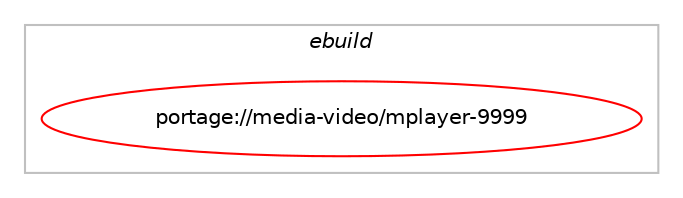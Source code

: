 digraph prolog {

# *************
# Graph options
# *************

newrank=true;
concentrate=true;
compound=true;
graph [rankdir=LR,fontname=Helvetica,fontsize=10,ranksep=1.5];#, ranksep=2.5, nodesep=0.2];
edge  [arrowhead=vee];
node  [fontname=Helvetica,fontsize=10];

# **********
# The ebuild
# **********

subgraph cluster_leftcol {
color=gray;
label=<<i>ebuild</i>>;
id [label="portage://media-video/mplayer-9999", color=red, width=4, href="../media-video/mplayer-9999.svg"];
}

# ****************
# The dependencies
# ****************

subgraph cluster_midcol {
color=gray;
label=<<i>dependencies</i>>;
subgraph cluster_compile {
fillcolor="#eeeeee";
style=filled;
label=<<i>compile</i>>;
# *** BEGIN UNKNOWN DEPENDENCY TYPE (TODO) ***
# id -> equal(use_conditional_group(positive,X,portage://media-video/mplayer-9999,[package_dependency(portage://media-video/mplayer-9999,install,no,x11-base,xorg-proto,none,[,,],[],[])]))
# *** END UNKNOWN DEPENDENCY TYPE (TODO) ***

# *** BEGIN UNKNOWN DEPENDENCY TYPE (TODO) ***
# id -> equal(use_conditional_group(positive,X,portage://media-video/mplayer-9999,[package_dependency(portage://media-video/mplayer-9999,install,no,x11-libs,libXext,none,[,,],[],[]),package_dependency(portage://media-video/mplayer-9999,install,no,x11-libs,libXxf86vm,none,[,,],[],[])]))
# *** END UNKNOWN DEPENDENCY TYPE (TODO) ***

# *** BEGIN UNKNOWN DEPENDENCY TYPE (TODO) ***
# id -> equal(use_conditional_group(positive,a52,portage://media-video/mplayer-9999,[package_dependency(portage://media-video/mplayer-9999,install,no,media-libs,a52dec,none,[,,],[],[])]))
# *** END UNKNOWN DEPENDENCY TYPE (TODO) ***

# *** BEGIN UNKNOWN DEPENDENCY TYPE (TODO) ***
# id -> equal(use_conditional_group(positive,aalib,portage://media-video/mplayer-9999,[package_dependency(portage://media-video/mplayer-9999,install,no,media-libs,aalib,none,[,,],[],[])]))
# *** END UNKNOWN DEPENDENCY TYPE (TODO) ***

# *** BEGIN UNKNOWN DEPENDENCY TYPE (TODO) ***
# id -> equal(use_conditional_group(positive,alsa,portage://media-video/mplayer-9999,[package_dependency(portage://media-video/mplayer-9999,install,no,media-libs,alsa-lib,none,[,,],[],[])]))
# *** END UNKNOWN DEPENDENCY TYPE (TODO) ***

# *** BEGIN UNKNOWN DEPENDENCY TYPE (TODO) ***
# id -> equal(use_conditional_group(positive,bidi,portage://media-video/mplayer-9999,[package_dependency(portage://media-video/mplayer-9999,install,no,dev-libs,fribidi,none,[,,],[],[])]))
# *** END UNKNOWN DEPENDENCY TYPE (TODO) ***

# *** BEGIN UNKNOWN DEPENDENCY TYPE (TODO) ***
# id -> equal(use_conditional_group(positive,bluray,portage://media-video/mplayer-9999,[package_dependency(portage://media-video/mplayer-9999,install,no,media-libs,libbluray,greaterequal,[0.2.1,,,0.2.1],any_same_slot,[])]))
# *** END UNKNOWN DEPENDENCY TYPE (TODO) ***

# *** BEGIN UNKNOWN DEPENDENCY TYPE (TODO) ***
# id -> equal(use_conditional_group(positive,bs2b,portage://media-video/mplayer-9999,[package_dependency(portage://media-video/mplayer-9999,install,no,media-libs,libbs2b,none,[,,],[],[])]))
# *** END UNKNOWN DEPENDENCY TYPE (TODO) ***

# *** BEGIN UNKNOWN DEPENDENCY TYPE (TODO) ***
# id -> equal(use_conditional_group(positive,cdio,portage://media-video/mplayer-9999,[package_dependency(portage://media-video/mplayer-9999,install,no,dev-libs,libcdio,none,[,,],any_same_slot,[]),package_dependency(portage://media-video/mplayer-9999,install,no,dev-libs,libcdio-paranoia,none,[,,],[],[])]))
# *** END UNKNOWN DEPENDENCY TYPE (TODO) ***

# *** BEGIN UNKNOWN DEPENDENCY TYPE (TODO) ***
# id -> equal(use_conditional_group(positive,cdparanoia,portage://media-video/mplayer-9999,[use_conditional_group(negative,cdio,portage://media-video/mplayer-9999,[package_dependency(portage://media-video/mplayer-9999,install,no,media-sound,cdparanoia,none,[,,],[],[])])]))
# *** END UNKNOWN DEPENDENCY TYPE (TODO) ***

# *** BEGIN UNKNOWN DEPENDENCY TYPE (TODO) ***
# id -> equal(use_conditional_group(positive,dga,portage://media-video/mplayer-9999,[package_dependency(portage://media-video/mplayer-9999,install,no,x11-base,xorg-proto,none,[,,],[],[])]))
# *** END UNKNOWN DEPENDENCY TYPE (TODO) ***

# *** BEGIN UNKNOWN DEPENDENCY TYPE (TODO) ***
# id -> equal(use_conditional_group(positive,dga,portage://media-video/mplayer-9999,[package_dependency(portage://media-video/mplayer-9999,install,no,x11-libs,libXxf86dga,none,[,,],[],[])]))
# *** END UNKNOWN DEPENDENCY TYPE (TODO) ***

# *** BEGIN UNKNOWN DEPENDENCY TYPE (TODO) ***
# id -> equal(use_conditional_group(positive,dts,portage://media-video/mplayer-9999,[package_dependency(portage://media-video/mplayer-9999,install,no,media-libs,libdca,none,[,,],[],[])]))
# *** END UNKNOWN DEPENDENCY TYPE (TODO) ***

# *** BEGIN UNKNOWN DEPENDENCY TYPE (TODO) ***
# id -> equal(use_conditional_group(positive,dv,portage://media-video/mplayer-9999,[package_dependency(portage://media-video/mplayer-9999,install,no,media-libs,libdv,none,[,,],[],[])]))
# *** END UNKNOWN DEPENDENCY TYPE (TODO) ***

# *** BEGIN UNKNOWN DEPENDENCY TYPE (TODO) ***
# id -> equal(use_conditional_group(positive,dvb,portage://media-video/mplayer-9999,[package_dependency(portage://media-video/mplayer-9999,install,no,sys-kernel,linux-headers,none,[,,],[],[])]))
# *** END UNKNOWN DEPENDENCY TYPE (TODO) ***

# *** BEGIN UNKNOWN DEPENDENCY TYPE (TODO) ***
# id -> equal(use_conditional_group(positive,dvd,portage://media-video/mplayer-9999,[package_dependency(portage://media-video/mplayer-9999,install,no,media-libs,libdvdread,greaterequal,[4.1.3,,,4.1.3],any_same_slot,[])]))
# *** END UNKNOWN DEPENDENCY TYPE (TODO) ***

# *** BEGIN UNKNOWN DEPENDENCY TYPE (TODO) ***
# id -> equal(use_conditional_group(positive,dvdnav,portage://media-video/mplayer-9999,[package_dependency(portage://media-video/mplayer-9999,install,no,media-libs,libdvdnav,greaterequal,[4.1.3,,,4.1.3],any_same_slot,[])]))
# *** END UNKNOWN DEPENDENCY TYPE (TODO) ***

# *** BEGIN UNKNOWN DEPENDENCY TYPE (TODO) ***
# id -> equal(use_conditional_group(positive,enca,portage://media-video/mplayer-9999,[package_dependency(portage://media-video/mplayer-9999,install,no,app-i18n,enca,none,[,,],[],[])]))
# *** END UNKNOWN DEPENDENCY TYPE (TODO) ***

# *** BEGIN UNKNOWN DEPENDENCY TYPE (TODO) ***
# id -> equal(use_conditional_group(positive,encode,portage://media-video/mplayer-9999,[use_conditional_group(negative,twolame,portage://media-video/mplayer-9999,[use_conditional_group(positive,toolame,portage://media-video/mplayer-9999,[package_dependency(portage://media-video/mplayer-9999,install,no,media-sound,toolame,none,[,,],[],[])])]),use_conditional_group(positive,twolame,portage://media-video/mplayer-9999,[package_dependency(portage://media-video/mplayer-9999,install,no,media-sound,twolame,none,[,,],[],[])]),use_conditional_group(positive,faac,portage://media-video/mplayer-9999,[package_dependency(portage://media-video/mplayer-9999,install,no,media-libs,faac,none,[,,],[],[])]),use_conditional_group(positive,mp3,portage://media-video/mplayer-9999,[package_dependency(portage://media-video/mplayer-9999,install,no,media-sound,lame,none,[,,],[],[])]),use_conditional_group(positive,x264,portage://media-video/mplayer-9999,[package_dependency(portage://media-video/mplayer-9999,install,no,media-libs,x264,greaterequal,[0.0.20100423,,,0.0.20100423],any_same_slot,[])]),use_conditional_group(positive,xvid,portage://media-video/mplayer-9999,[package_dependency(portage://media-video/mplayer-9999,install,no,media-libs,xvid,none,[,,],[],[])])]))
# *** END UNKNOWN DEPENDENCY TYPE (TODO) ***

# *** BEGIN UNKNOWN DEPENDENCY TYPE (TODO) ***
# id -> equal(use_conditional_group(positive,faad,portage://media-video/mplayer-9999,[package_dependency(portage://media-video/mplayer-9999,install,no,media-libs,faad2,none,[,,],[],[])]))
# *** END UNKNOWN DEPENDENCY TYPE (TODO) ***

# *** BEGIN UNKNOWN DEPENDENCY TYPE (TODO) ***
# id -> equal(use_conditional_group(positive,ggi,portage://media-video/mplayer-9999,[package_dependency(portage://media-video/mplayer-9999,install,no,media-libs,libggi,none,[,,],[],[]),package_dependency(portage://media-video/mplayer-9999,install,no,media-libs,libggiwmh,none,[,,],[],[])]))
# *** END UNKNOWN DEPENDENCY TYPE (TODO) ***

# *** BEGIN UNKNOWN DEPENDENCY TYPE (TODO) ***
# id -> equal(use_conditional_group(positive,gsm,portage://media-video/mplayer-9999,[package_dependency(portage://media-video/mplayer-9999,install,no,media-sound,gsm,none,[,,],[],[])]))
# *** END UNKNOWN DEPENDENCY TYPE (TODO) ***

# *** BEGIN UNKNOWN DEPENDENCY TYPE (TODO) ***
# id -> equal(use_conditional_group(positive,iconv,portage://media-video/mplayer-9999,[package_dependency(portage://media-video/mplayer-9999,install,no,virtual,libiconv,none,[,,],[],[])]))
# *** END UNKNOWN DEPENDENCY TYPE (TODO) ***

# *** BEGIN UNKNOWN DEPENDENCY TYPE (TODO) ***
# id -> equal(use_conditional_group(positive,jack,portage://media-video/mplayer-9999,[package_dependency(portage://media-video/mplayer-9999,install,no,virtual,jack,none,[,,],[],[])]))
# *** END UNKNOWN DEPENDENCY TYPE (TODO) ***

# *** BEGIN UNKNOWN DEPENDENCY TYPE (TODO) ***
# id -> equal(use_conditional_group(positive,jpeg,portage://media-video/mplayer-9999,[package_dependency(portage://media-video/mplayer-9999,install,no,media-libs,libjpeg-turbo,none,[,,],any_same_slot,[])]))
# *** END UNKNOWN DEPENDENCY TYPE (TODO) ***

# *** BEGIN UNKNOWN DEPENDENCY TYPE (TODO) ***
# id -> equal(use_conditional_group(positive,ladspa,portage://media-video/mplayer-9999,[package_dependency(portage://media-video/mplayer-9999,install,no,media-libs,ladspa-sdk,none,[,,],[],[])]))
# *** END UNKNOWN DEPENDENCY TYPE (TODO) ***

# *** BEGIN UNKNOWN DEPENDENCY TYPE (TODO) ***
# id -> equal(use_conditional_group(positive,libass,portage://media-video/mplayer-9999,[package_dependency(portage://media-video/mplayer-9999,install,no,media-libs,libass,greaterequal,[0.9.10,,,0.9.10],any_same_slot,[])]))
# *** END UNKNOWN DEPENDENCY TYPE (TODO) ***

# *** BEGIN UNKNOWN DEPENDENCY TYPE (TODO) ***
# id -> equal(use_conditional_group(positive,libcaca,portage://media-video/mplayer-9999,[package_dependency(portage://media-video/mplayer-9999,install,no,media-libs,libcaca,none,[,,],[],[])]))
# *** END UNKNOWN DEPENDENCY TYPE (TODO) ***

# *** BEGIN UNKNOWN DEPENDENCY TYPE (TODO) ***
# id -> equal(use_conditional_group(positive,libmpeg2,portage://media-video/mplayer-9999,[package_dependency(portage://media-video/mplayer-9999,install,no,media-libs,libmpeg2,none,[,,],[],[])]))
# *** END UNKNOWN DEPENDENCY TYPE (TODO) ***

# *** BEGIN UNKNOWN DEPENDENCY TYPE (TODO) ***
# id -> equal(use_conditional_group(positive,lirc,portage://media-video/mplayer-9999,[package_dependency(portage://media-video/mplayer-9999,install,no,app-misc,lirc,none,[,,],[],[])]))
# *** END UNKNOWN DEPENDENCY TYPE (TODO) ***

# *** BEGIN UNKNOWN DEPENDENCY TYPE (TODO) ***
# id -> equal(use_conditional_group(positive,live,portage://media-video/mplayer-9999,[package_dependency(portage://media-video/mplayer-9999,install,no,media-plugins,live,none,[,,],[],[])]))
# *** END UNKNOWN DEPENDENCY TYPE (TODO) ***

# *** BEGIN UNKNOWN DEPENDENCY TYPE (TODO) ***
# id -> equal(use_conditional_group(positive,lzo,portage://media-video/mplayer-9999,[package_dependency(portage://media-video/mplayer-9999,install,no,dev-libs,lzo,greaterequal,[2,,,2],[],[])]))
# *** END UNKNOWN DEPENDENCY TYPE (TODO) ***

# *** BEGIN UNKNOWN DEPENDENCY TYPE (TODO) ***
# id -> equal(use_conditional_group(positive,mad,portage://media-video/mplayer-9999,[package_dependency(portage://media-video/mplayer-9999,install,no,media-libs,libmad,none,[,,],[],[])]))
# *** END UNKNOWN DEPENDENCY TYPE (TODO) ***

# *** BEGIN UNKNOWN DEPENDENCY TYPE (TODO) ***
# id -> equal(use_conditional_group(positive,mng,portage://media-video/mplayer-9999,[package_dependency(portage://media-video/mplayer-9999,install,no,media-libs,libmng,none,[,,],any_same_slot,[])]))
# *** END UNKNOWN DEPENDENCY TYPE (TODO) ***

# *** BEGIN UNKNOWN DEPENDENCY TYPE (TODO) ***
# id -> equal(use_conditional_group(positive,mp3,portage://media-video/mplayer-9999,[package_dependency(portage://media-video/mplayer-9999,install,no,media-sound,mpg123,none,[,,],[],[])]))
# *** END UNKNOWN DEPENDENCY TYPE (TODO) ***

# *** BEGIN UNKNOWN DEPENDENCY TYPE (TODO) ***
# id -> equal(use_conditional_group(positive,nas,portage://media-video/mplayer-9999,[package_dependency(portage://media-video/mplayer-9999,install,no,media-libs,nas,none,[,,],[],[])]))
# *** END UNKNOWN DEPENDENCY TYPE (TODO) ***

# *** BEGIN UNKNOWN DEPENDENCY TYPE (TODO) ***
# id -> equal(use_conditional_group(positive,openal,portage://media-video/mplayer-9999,[package_dependency(portage://media-video/mplayer-9999,install,no,media-libs,openal,none,[,,],[],[])]))
# *** END UNKNOWN DEPENDENCY TYPE (TODO) ***

# *** BEGIN UNKNOWN DEPENDENCY TYPE (TODO) ***
# id -> equal(use_conditional_group(positive,opengl,portage://media-video/mplayer-9999,[package_dependency(portage://media-video/mplayer-9999,install,no,virtual,opengl,none,[,,],[],[])]))
# *** END UNKNOWN DEPENDENCY TYPE (TODO) ***

# *** BEGIN UNKNOWN DEPENDENCY TYPE (TODO) ***
# id -> equal(use_conditional_group(positive,png,portage://media-video/mplayer-9999,[package_dependency(portage://media-video/mplayer-9999,install,no,media-libs,libpng,none,[,,],any_same_slot,[])]))
# *** END UNKNOWN DEPENDENCY TYPE (TODO) ***

# *** BEGIN UNKNOWN DEPENDENCY TYPE (TODO) ***
# id -> equal(use_conditional_group(positive,pnm,portage://media-video/mplayer-9999,[package_dependency(portage://media-video/mplayer-9999,install,no,media-libs,netpbm,none,[,,],[],[])]))
# *** END UNKNOWN DEPENDENCY TYPE (TODO) ***

# *** BEGIN UNKNOWN DEPENDENCY TYPE (TODO) ***
# id -> equal(use_conditional_group(positive,pulseaudio,portage://media-video/mplayer-9999,[package_dependency(portage://media-video/mplayer-9999,install,no,media-sound,pulseaudio,none,[,,],[],[])]))
# *** END UNKNOWN DEPENDENCY TYPE (TODO) ***

# *** BEGIN UNKNOWN DEPENDENCY TYPE (TODO) ***
# id -> equal(use_conditional_group(positive,rar,portage://media-video/mplayer-9999,[any_of_group([package_dependency(portage://media-video/mplayer-9999,install,no,app-arch,unrar,none,[,,],[],[]),package_dependency(portage://media-video/mplayer-9999,install,no,app-arch,rar,none,[,,],[],[])])]))
# *** END UNKNOWN DEPENDENCY TYPE (TODO) ***

# *** BEGIN UNKNOWN DEPENDENCY TYPE (TODO) ***
# id -> equal(use_conditional_group(positive,rtmp,portage://media-video/mplayer-9999,[package_dependency(portage://media-video/mplayer-9999,install,no,media-video,rtmpdump,none,[,,],[],[])]))
# *** END UNKNOWN DEPENDENCY TYPE (TODO) ***

# *** BEGIN UNKNOWN DEPENDENCY TYPE (TODO) ***
# id -> equal(use_conditional_group(positive,samba,portage://media-video/mplayer-9999,[package_dependency(portage://media-video/mplayer-9999,install,no,net-fs,samba,none,[,,],[],[])]))
# *** END UNKNOWN DEPENDENCY TYPE (TODO) ***

# *** BEGIN UNKNOWN DEPENDENCY TYPE (TODO) ***
# id -> equal(use_conditional_group(positive,sdl,portage://media-video/mplayer-9999,[package_dependency(portage://media-video/mplayer-9999,install,no,media-libs,libsdl,none,[,,],[],[])]))
# *** END UNKNOWN DEPENDENCY TYPE (TODO) ***

# *** BEGIN UNKNOWN DEPENDENCY TYPE (TODO) ***
# id -> equal(use_conditional_group(positive,speex,portage://media-video/mplayer-9999,[package_dependency(portage://media-video/mplayer-9999,install,no,media-libs,speex,none,[,,],[],[])]))
# *** END UNKNOWN DEPENDENCY TYPE (TODO) ***

# *** BEGIN UNKNOWN DEPENDENCY TYPE (TODO) ***
# id -> equal(use_conditional_group(positive,theora,portage://media-video/mplayer-9999,[package_dependency(portage://media-video/mplayer-9999,install,no,media-libs,libtheora,none,[,,],[],[use(optenable(encode),none)])]))
# *** END UNKNOWN DEPENDENCY TYPE (TODO) ***

# *** BEGIN UNKNOWN DEPENDENCY TYPE (TODO) ***
# id -> equal(use_conditional_group(positive,tremor,portage://media-video/mplayer-9999,[package_dependency(portage://media-video/mplayer-9999,install,no,media-libs,tremor,none,[,,],[],[])]))
# *** END UNKNOWN DEPENDENCY TYPE (TODO) ***

# *** BEGIN UNKNOWN DEPENDENCY TYPE (TODO) ***
# id -> equal(use_conditional_group(positive,truetype,portage://media-video/mplayer-9999,[package_dependency(portage://media-video/mplayer-9999,install,no,media-libs,fontconfig,none,[,,],[],[]),package_dependency(portage://media-video/mplayer-9999,install,no,media-libs,freetype,greaterequal,[2.2.1,,,2.2.1],[slot(2)],[]),package_dependency(portage://media-video/mplayer-9999,install,no,virtual,ttf-fonts,none,[,,],[],[])]))
# *** END UNKNOWN DEPENDENCY TYPE (TODO) ***

# *** BEGIN UNKNOWN DEPENDENCY TYPE (TODO) ***
# id -> equal(use_conditional_group(positive,vdpau,portage://media-video/mplayer-9999,[package_dependency(portage://media-video/mplayer-9999,install,no,x11-libs,libvdpau,none,[,,],[],[])]))
# *** END UNKNOWN DEPENDENCY TYPE (TODO) ***

# *** BEGIN UNKNOWN DEPENDENCY TYPE (TODO) ***
# id -> equal(use_conditional_group(positive,vorbis,portage://media-video/mplayer-9999,[use_conditional_group(negative,tremor,portage://media-video/mplayer-9999,[package_dependency(portage://media-video/mplayer-9999,install,no,media-libs,libvorbis,none,[,,],[],[])])]))
# *** END UNKNOWN DEPENDENCY TYPE (TODO) ***

# *** BEGIN UNKNOWN DEPENDENCY TYPE (TODO) ***
# id -> equal(use_conditional_group(positive,xinerama,portage://media-video/mplayer-9999,[package_dependency(portage://media-video/mplayer-9999,install,no,x11-base,xorg-proto,none,[,,],[],[])]))
# *** END UNKNOWN DEPENDENCY TYPE (TODO) ***

# *** BEGIN UNKNOWN DEPENDENCY TYPE (TODO) ***
# id -> equal(use_conditional_group(positive,xinerama,portage://media-video/mplayer-9999,[package_dependency(portage://media-video/mplayer-9999,install,no,x11-libs,libXinerama,none,[,,],[],[])]))
# *** END UNKNOWN DEPENDENCY TYPE (TODO) ***

# *** BEGIN UNKNOWN DEPENDENCY TYPE (TODO) ***
# id -> equal(use_conditional_group(positive,xscreensaver,portage://media-video/mplayer-9999,[package_dependency(portage://media-video/mplayer-9999,install,no,x11-base,xorg-proto,none,[,,],[],[])]))
# *** END UNKNOWN DEPENDENCY TYPE (TODO) ***

# *** BEGIN UNKNOWN DEPENDENCY TYPE (TODO) ***
# id -> equal(use_conditional_group(positive,xscreensaver,portage://media-video/mplayer-9999,[package_dependency(portage://media-video/mplayer-9999,install,no,x11-libs,libXScrnSaver,none,[,,],[],[])]))
# *** END UNKNOWN DEPENDENCY TYPE (TODO) ***

# *** BEGIN UNKNOWN DEPENDENCY TYPE (TODO) ***
# id -> equal(use_conditional_group(positive,xv,portage://media-video/mplayer-9999,[package_dependency(portage://media-video/mplayer-9999,install,no,x11-libs,libXv,none,[,,],[],[])]))
# *** END UNKNOWN DEPENDENCY TYPE (TODO) ***

# *** BEGIN UNKNOWN DEPENDENCY TYPE (TODO) ***
# id -> equal(package_dependency(portage://media-video/mplayer-9999,install,no,app-arch,bzip2,none,[,,],[],[]))
# *** END UNKNOWN DEPENDENCY TYPE (TODO) ***

# *** BEGIN UNKNOWN DEPENDENCY TYPE (TODO) ***
# id -> equal(package_dependency(portage://media-video/mplayer-9999,install,no,media-video,ffmpeg,greaterequal,[4.0,,,4.0],any_same_slot,[use(optenable(vdpau),none)]))
# *** END UNKNOWN DEPENDENCY TYPE (TODO) ***

# *** BEGIN UNKNOWN DEPENDENCY TYPE (TODO) ***
# id -> equal(package_dependency(portage://media-video/mplayer-9999,install,no,sys-libs,ncurses,none,[,,],any_same_slot,[]))
# *** END UNKNOWN DEPENDENCY TYPE (TODO) ***

# *** BEGIN UNKNOWN DEPENDENCY TYPE (TODO) ***
# id -> equal(package_dependency(portage://media-video/mplayer-9999,install,no,sys-libs,zlib,none,[,,],[],[]))
# *** END UNKNOWN DEPENDENCY TYPE (TODO) ***

}
subgraph cluster_compileandrun {
fillcolor="#eeeeee";
style=filled;
label=<<i>compile and run</i>>;
}
subgraph cluster_run {
fillcolor="#eeeeee";
style=filled;
label=<<i>run</i>>;
# *** BEGIN UNKNOWN DEPENDENCY TYPE (TODO) ***
# id -> equal(use_conditional_group(positive,X,portage://media-video/mplayer-9999,[package_dependency(portage://media-video/mplayer-9999,run,no,x11-libs,libXext,none,[,,],[],[]),package_dependency(portage://media-video/mplayer-9999,run,no,x11-libs,libXxf86vm,none,[,,],[],[])]))
# *** END UNKNOWN DEPENDENCY TYPE (TODO) ***

# *** BEGIN UNKNOWN DEPENDENCY TYPE (TODO) ***
# id -> equal(use_conditional_group(positive,a52,portage://media-video/mplayer-9999,[package_dependency(portage://media-video/mplayer-9999,run,no,media-libs,a52dec,none,[,,],[],[])]))
# *** END UNKNOWN DEPENDENCY TYPE (TODO) ***

# *** BEGIN UNKNOWN DEPENDENCY TYPE (TODO) ***
# id -> equal(use_conditional_group(positive,aalib,portage://media-video/mplayer-9999,[package_dependency(portage://media-video/mplayer-9999,run,no,media-libs,aalib,none,[,,],[],[])]))
# *** END UNKNOWN DEPENDENCY TYPE (TODO) ***

# *** BEGIN UNKNOWN DEPENDENCY TYPE (TODO) ***
# id -> equal(use_conditional_group(positive,alsa,portage://media-video/mplayer-9999,[package_dependency(portage://media-video/mplayer-9999,run,no,media-libs,alsa-lib,none,[,,],[],[])]))
# *** END UNKNOWN DEPENDENCY TYPE (TODO) ***

# *** BEGIN UNKNOWN DEPENDENCY TYPE (TODO) ***
# id -> equal(use_conditional_group(positive,bidi,portage://media-video/mplayer-9999,[package_dependency(portage://media-video/mplayer-9999,run,no,dev-libs,fribidi,none,[,,],[],[])]))
# *** END UNKNOWN DEPENDENCY TYPE (TODO) ***

# *** BEGIN UNKNOWN DEPENDENCY TYPE (TODO) ***
# id -> equal(use_conditional_group(positive,bluray,portage://media-video/mplayer-9999,[package_dependency(portage://media-video/mplayer-9999,run,no,media-libs,libbluray,greaterequal,[0.2.1,,,0.2.1],any_same_slot,[])]))
# *** END UNKNOWN DEPENDENCY TYPE (TODO) ***

# *** BEGIN UNKNOWN DEPENDENCY TYPE (TODO) ***
# id -> equal(use_conditional_group(positive,bs2b,portage://media-video/mplayer-9999,[package_dependency(portage://media-video/mplayer-9999,run,no,media-libs,libbs2b,none,[,,],[],[])]))
# *** END UNKNOWN DEPENDENCY TYPE (TODO) ***

# *** BEGIN UNKNOWN DEPENDENCY TYPE (TODO) ***
# id -> equal(use_conditional_group(positive,cdio,portage://media-video/mplayer-9999,[package_dependency(portage://media-video/mplayer-9999,run,no,dev-libs,libcdio,none,[,,],any_same_slot,[]),package_dependency(portage://media-video/mplayer-9999,run,no,dev-libs,libcdio-paranoia,none,[,,],[],[])]))
# *** END UNKNOWN DEPENDENCY TYPE (TODO) ***

# *** BEGIN UNKNOWN DEPENDENCY TYPE (TODO) ***
# id -> equal(use_conditional_group(positive,cdparanoia,portage://media-video/mplayer-9999,[use_conditional_group(negative,cdio,portage://media-video/mplayer-9999,[package_dependency(portage://media-video/mplayer-9999,run,no,media-sound,cdparanoia,none,[,,],[],[])])]))
# *** END UNKNOWN DEPENDENCY TYPE (TODO) ***

# *** BEGIN UNKNOWN DEPENDENCY TYPE (TODO) ***
# id -> equal(use_conditional_group(positive,dga,portage://media-video/mplayer-9999,[package_dependency(portage://media-video/mplayer-9999,run,no,x11-libs,libXxf86dga,none,[,,],[],[])]))
# *** END UNKNOWN DEPENDENCY TYPE (TODO) ***

# *** BEGIN UNKNOWN DEPENDENCY TYPE (TODO) ***
# id -> equal(use_conditional_group(positive,dts,portage://media-video/mplayer-9999,[package_dependency(portage://media-video/mplayer-9999,run,no,media-libs,libdca,none,[,,],[],[])]))
# *** END UNKNOWN DEPENDENCY TYPE (TODO) ***

# *** BEGIN UNKNOWN DEPENDENCY TYPE (TODO) ***
# id -> equal(use_conditional_group(positive,dv,portage://media-video/mplayer-9999,[package_dependency(portage://media-video/mplayer-9999,run,no,media-libs,libdv,none,[,,],[],[])]))
# *** END UNKNOWN DEPENDENCY TYPE (TODO) ***

# *** BEGIN UNKNOWN DEPENDENCY TYPE (TODO) ***
# id -> equal(use_conditional_group(positive,dvd,portage://media-video/mplayer-9999,[package_dependency(portage://media-video/mplayer-9999,run,no,media-libs,libdvdread,greaterequal,[4.1.3,,,4.1.3],any_same_slot,[])]))
# *** END UNKNOWN DEPENDENCY TYPE (TODO) ***

# *** BEGIN UNKNOWN DEPENDENCY TYPE (TODO) ***
# id -> equal(use_conditional_group(positive,dvdnav,portage://media-video/mplayer-9999,[package_dependency(portage://media-video/mplayer-9999,run,no,media-libs,libdvdnav,greaterequal,[4.1.3,,,4.1.3],any_same_slot,[])]))
# *** END UNKNOWN DEPENDENCY TYPE (TODO) ***

# *** BEGIN UNKNOWN DEPENDENCY TYPE (TODO) ***
# id -> equal(use_conditional_group(positive,enca,portage://media-video/mplayer-9999,[package_dependency(portage://media-video/mplayer-9999,run,no,app-i18n,enca,none,[,,],[],[])]))
# *** END UNKNOWN DEPENDENCY TYPE (TODO) ***

# *** BEGIN UNKNOWN DEPENDENCY TYPE (TODO) ***
# id -> equal(use_conditional_group(positive,encode,portage://media-video/mplayer-9999,[use_conditional_group(negative,twolame,portage://media-video/mplayer-9999,[use_conditional_group(positive,toolame,portage://media-video/mplayer-9999,[package_dependency(portage://media-video/mplayer-9999,run,no,media-sound,toolame,none,[,,],[],[])])]),use_conditional_group(positive,twolame,portage://media-video/mplayer-9999,[package_dependency(portage://media-video/mplayer-9999,run,no,media-sound,twolame,none,[,,],[],[])]),use_conditional_group(positive,faac,portage://media-video/mplayer-9999,[package_dependency(portage://media-video/mplayer-9999,run,no,media-libs,faac,none,[,,],[],[])]),use_conditional_group(positive,mp3,portage://media-video/mplayer-9999,[package_dependency(portage://media-video/mplayer-9999,run,no,media-sound,lame,none,[,,],[],[])]),use_conditional_group(positive,x264,portage://media-video/mplayer-9999,[package_dependency(portage://media-video/mplayer-9999,run,no,media-libs,x264,greaterequal,[0.0.20100423,,,0.0.20100423],any_same_slot,[])]),use_conditional_group(positive,xvid,portage://media-video/mplayer-9999,[package_dependency(portage://media-video/mplayer-9999,run,no,media-libs,xvid,none,[,,],[],[])])]))
# *** END UNKNOWN DEPENDENCY TYPE (TODO) ***

# *** BEGIN UNKNOWN DEPENDENCY TYPE (TODO) ***
# id -> equal(use_conditional_group(positive,faad,portage://media-video/mplayer-9999,[package_dependency(portage://media-video/mplayer-9999,run,no,media-libs,faad2,none,[,,],[],[])]))
# *** END UNKNOWN DEPENDENCY TYPE (TODO) ***

# *** BEGIN UNKNOWN DEPENDENCY TYPE (TODO) ***
# id -> equal(use_conditional_group(positive,ggi,portage://media-video/mplayer-9999,[package_dependency(portage://media-video/mplayer-9999,run,no,media-libs,libggi,none,[,,],[],[]),package_dependency(portage://media-video/mplayer-9999,run,no,media-libs,libggiwmh,none,[,,],[],[])]))
# *** END UNKNOWN DEPENDENCY TYPE (TODO) ***

# *** BEGIN UNKNOWN DEPENDENCY TYPE (TODO) ***
# id -> equal(use_conditional_group(positive,gsm,portage://media-video/mplayer-9999,[package_dependency(portage://media-video/mplayer-9999,run,no,media-sound,gsm,none,[,,],[],[])]))
# *** END UNKNOWN DEPENDENCY TYPE (TODO) ***

# *** BEGIN UNKNOWN DEPENDENCY TYPE (TODO) ***
# id -> equal(use_conditional_group(positive,iconv,portage://media-video/mplayer-9999,[package_dependency(portage://media-video/mplayer-9999,run,no,virtual,libiconv,none,[,,],[],[])]))
# *** END UNKNOWN DEPENDENCY TYPE (TODO) ***

# *** BEGIN UNKNOWN DEPENDENCY TYPE (TODO) ***
# id -> equal(use_conditional_group(positive,jack,portage://media-video/mplayer-9999,[package_dependency(portage://media-video/mplayer-9999,run,no,virtual,jack,none,[,,],[],[])]))
# *** END UNKNOWN DEPENDENCY TYPE (TODO) ***

# *** BEGIN UNKNOWN DEPENDENCY TYPE (TODO) ***
# id -> equal(use_conditional_group(positive,jpeg,portage://media-video/mplayer-9999,[package_dependency(portage://media-video/mplayer-9999,run,no,media-libs,libjpeg-turbo,none,[,,],any_same_slot,[])]))
# *** END UNKNOWN DEPENDENCY TYPE (TODO) ***

# *** BEGIN UNKNOWN DEPENDENCY TYPE (TODO) ***
# id -> equal(use_conditional_group(positive,ladspa,portage://media-video/mplayer-9999,[package_dependency(portage://media-video/mplayer-9999,run,no,media-libs,ladspa-sdk,none,[,,],[],[])]))
# *** END UNKNOWN DEPENDENCY TYPE (TODO) ***

# *** BEGIN UNKNOWN DEPENDENCY TYPE (TODO) ***
# id -> equal(use_conditional_group(positive,libass,portage://media-video/mplayer-9999,[package_dependency(portage://media-video/mplayer-9999,run,no,media-libs,libass,greaterequal,[0.9.10,,,0.9.10],any_same_slot,[])]))
# *** END UNKNOWN DEPENDENCY TYPE (TODO) ***

# *** BEGIN UNKNOWN DEPENDENCY TYPE (TODO) ***
# id -> equal(use_conditional_group(positive,libcaca,portage://media-video/mplayer-9999,[package_dependency(portage://media-video/mplayer-9999,run,no,media-libs,libcaca,none,[,,],[],[])]))
# *** END UNKNOWN DEPENDENCY TYPE (TODO) ***

# *** BEGIN UNKNOWN DEPENDENCY TYPE (TODO) ***
# id -> equal(use_conditional_group(positive,libmpeg2,portage://media-video/mplayer-9999,[package_dependency(portage://media-video/mplayer-9999,run,no,media-libs,libmpeg2,none,[,,],[],[])]))
# *** END UNKNOWN DEPENDENCY TYPE (TODO) ***

# *** BEGIN UNKNOWN DEPENDENCY TYPE (TODO) ***
# id -> equal(use_conditional_group(positive,lirc,portage://media-video/mplayer-9999,[package_dependency(portage://media-video/mplayer-9999,run,no,app-misc,lirc,none,[,,],[],[])]))
# *** END UNKNOWN DEPENDENCY TYPE (TODO) ***

# *** BEGIN UNKNOWN DEPENDENCY TYPE (TODO) ***
# id -> equal(use_conditional_group(positive,live,portage://media-video/mplayer-9999,[package_dependency(portage://media-video/mplayer-9999,run,no,media-plugins,live,none,[,,],[],[])]))
# *** END UNKNOWN DEPENDENCY TYPE (TODO) ***

# *** BEGIN UNKNOWN DEPENDENCY TYPE (TODO) ***
# id -> equal(use_conditional_group(positive,lzo,portage://media-video/mplayer-9999,[package_dependency(portage://media-video/mplayer-9999,run,no,dev-libs,lzo,greaterequal,[2,,,2],[],[])]))
# *** END UNKNOWN DEPENDENCY TYPE (TODO) ***

# *** BEGIN UNKNOWN DEPENDENCY TYPE (TODO) ***
# id -> equal(use_conditional_group(positive,mad,portage://media-video/mplayer-9999,[package_dependency(portage://media-video/mplayer-9999,run,no,media-libs,libmad,none,[,,],[],[])]))
# *** END UNKNOWN DEPENDENCY TYPE (TODO) ***

# *** BEGIN UNKNOWN DEPENDENCY TYPE (TODO) ***
# id -> equal(use_conditional_group(positive,mng,portage://media-video/mplayer-9999,[package_dependency(portage://media-video/mplayer-9999,run,no,media-libs,libmng,none,[,,],any_same_slot,[])]))
# *** END UNKNOWN DEPENDENCY TYPE (TODO) ***

# *** BEGIN UNKNOWN DEPENDENCY TYPE (TODO) ***
# id -> equal(use_conditional_group(positive,mp3,portage://media-video/mplayer-9999,[package_dependency(portage://media-video/mplayer-9999,run,no,media-sound,mpg123,none,[,,],[],[])]))
# *** END UNKNOWN DEPENDENCY TYPE (TODO) ***

# *** BEGIN UNKNOWN DEPENDENCY TYPE (TODO) ***
# id -> equal(use_conditional_group(positive,nas,portage://media-video/mplayer-9999,[package_dependency(portage://media-video/mplayer-9999,run,no,media-libs,nas,none,[,,],[],[])]))
# *** END UNKNOWN DEPENDENCY TYPE (TODO) ***

# *** BEGIN UNKNOWN DEPENDENCY TYPE (TODO) ***
# id -> equal(use_conditional_group(positive,openal,portage://media-video/mplayer-9999,[package_dependency(portage://media-video/mplayer-9999,run,no,media-libs,openal,none,[,,],[],[])]))
# *** END UNKNOWN DEPENDENCY TYPE (TODO) ***

# *** BEGIN UNKNOWN DEPENDENCY TYPE (TODO) ***
# id -> equal(use_conditional_group(positive,opengl,portage://media-video/mplayer-9999,[package_dependency(portage://media-video/mplayer-9999,run,no,virtual,opengl,none,[,,],[],[])]))
# *** END UNKNOWN DEPENDENCY TYPE (TODO) ***

# *** BEGIN UNKNOWN DEPENDENCY TYPE (TODO) ***
# id -> equal(use_conditional_group(positive,png,portage://media-video/mplayer-9999,[package_dependency(portage://media-video/mplayer-9999,run,no,media-libs,libpng,none,[,,],any_same_slot,[])]))
# *** END UNKNOWN DEPENDENCY TYPE (TODO) ***

# *** BEGIN UNKNOWN DEPENDENCY TYPE (TODO) ***
# id -> equal(use_conditional_group(positive,pnm,portage://media-video/mplayer-9999,[package_dependency(portage://media-video/mplayer-9999,run,no,media-libs,netpbm,none,[,,],[],[])]))
# *** END UNKNOWN DEPENDENCY TYPE (TODO) ***

# *** BEGIN UNKNOWN DEPENDENCY TYPE (TODO) ***
# id -> equal(use_conditional_group(positive,pulseaudio,portage://media-video/mplayer-9999,[package_dependency(portage://media-video/mplayer-9999,run,no,media-sound,pulseaudio,none,[,,],[],[])]))
# *** END UNKNOWN DEPENDENCY TYPE (TODO) ***

# *** BEGIN UNKNOWN DEPENDENCY TYPE (TODO) ***
# id -> equal(use_conditional_group(positive,rar,portage://media-video/mplayer-9999,[any_of_group([package_dependency(portage://media-video/mplayer-9999,run,no,app-arch,unrar,none,[,,],[],[]),package_dependency(portage://media-video/mplayer-9999,run,no,app-arch,rar,none,[,,],[],[])])]))
# *** END UNKNOWN DEPENDENCY TYPE (TODO) ***

# *** BEGIN UNKNOWN DEPENDENCY TYPE (TODO) ***
# id -> equal(use_conditional_group(positive,rtmp,portage://media-video/mplayer-9999,[package_dependency(portage://media-video/mplayer-9999,run,no,media-video,rtmpdump,none,[,,],[],[])]))
# *** END UNKNOWN DEPENDENCY TYPE (TODO) ***

# *** BEGIN UNKNOWN DEPENDENCY TYPE (TODO) ***
# id -> equal(use_conditional_group(positive,samba,portage://media-video/mplayer-9999,[package_dependency(portage://media-video/mplayer-9999,run,no,net-fs,samba,none,[,,],[],[])]))
# *** END UNKNOWN DEPENDENCY TYPE (TODO) ***

# *** BEGIN UNKNOWN DEPENDENCY TYPE (TODO) ***
# id -> equal(use_conditional_group(positive,sdl,portage://media-video/mplayer-9999,[package_dependency(portage://media-video/mplayer-9999,run,no,media-libs,libsdl,none,[,,],[],[])]))
# *** END UNKNOWN DEPENDENCY TYPE (TODO) ***

# *** BEGIN UNKNOWN DEPENDENCY TYPE (TODO) ***
# id -> equal(use_conditional_group(positive,selinux,portage://media-video/mplayer-9999,[package_dependency(portage://media-video/mplayer-9999,run,no,sec-policy,selinux-mplayer,none,[,,],[],[])]))
# *** END UNKNOWN DEPENDENCY TYPE (TODO) ***

# *** BEGIN UNKNOWN DEPENDENCY TYPE (TODO) ***
# id -> equal(use_conditional_group(positive,speex,portage://media-video/mplayer-9999,[package_dependency(portage://media-video/mplayer-9999,run,no,media-libs,speex,none,[,,],[],[])]))
# *** END UNKNOWN DEPENDENCY TYPE (TODO) ***

# *** BEGIN UNKNOWN DEPENDENCY TYPE (TODO) ***
# id -> equal(use_conditional_group(positive,theora,portage://media-video/mplayer-9999,[package_dependency(portage://media-video/mplayer-9999,run,no,media-libs,libtheora,none,[,,],[],[use(optenable(encode),none)])]))
# *** END UNKNOWN DEPENDENCY TYPE (TODO) ***

# *** BEGIN UNKNOWN DEPENDENCY TYPE (TODO) ***
# id -> equal(use_conditional_group(positive,tremor,portage://media-video/mplayer-9999,[package_dependency(portage://media-video/mplayer-9999,run,no,media-libs,tremor,none,[,,],[],[])]))
# *** END UNKNOWN DEPENDENCY TYPE (TODO) ***

# *** BEGIN UNKNOWN DEPENDENCY TYPE (TODO) ***
# id -> equal(use_conditional_group(positive,truetype,portage://media-video/mplayer-9999,[package_dependency(portage://media-video/mplayer-9999,run,no,media-libs,fontconfig,none,[,,],[],[]),package_dependency(portage://media-video/mplayer-9999,run,no,media-libs,freetype,greaterequal,[2.2.1,,,2.2.1],[slot(2)],[]),package_dependency(portage://media-video/mplayer-9999,run,no,virtual,ttf-fonts,none,[,,],[],[])]))
# *** END UNKNOWN DEPENDENCY TYPE (TODO) ***

# *** BEGIN UNKNOWN DEPENDENCY TYPE (TODO) ***
# id -> equal(use_conditional_group(positive,vdpau,portage://media-video/mplayer-9999,[package_dependency(portage://media-video/mplayer-9999,run,no,x11-libs,libvdpau,none,[,,],[],[])]))
# *** END UNKNOWN DEPENDENCY TYPE (TODO) ***

# *** BEGIN UNKNOWN DEPENDENCY TYPE (TODO) ***
# id -> equal(use_conditional_group(positive,vorbis,portage://media-video/mplayer-9999,[use_conditional_group(negative,tremor,portage://media-video/mplayer-9999,[package_dependency(portage://media-video/mplayer-9999,run,no,media-libs,libvorbis,none,[,,],[],[])])]))
# *** END UNKNOWN DEPENDENCY TYPE (TODO) ***

# *** BEGIN UNKNOWN DEPENDENCY TYPE (TODO) ***
# id -> equal(use_conditional_group(positive,xinerama,portage://media-video/mplayer-9999,[package_dependency(portage://media-video/mplayer-9999,run,no,x11-libs,libXinerama,none,[,,],[],[])]))
# *** END UNKNOWN DEPENDENCY TYPE (TODO) ***

# *** BEGIN UNKNOWN DEPENDENCY TYPE (TODO) ***
# id -> equal(use_conditional_group(positive,xscreensaver,portage://media-video/mplayer-9999,[package_dependency(portage://media-video/mplayer-9999,run,no,x11-libs,libXScrnSaver,none,[,,],[],[])]))
# *** END UNKNOWN DEPENDENCY TYPE (TODO) ***

# *** BEGIN UNKNOWN DEPENDENCY TYPE (TODO) ***
# id -> equal(use_conditional_group(positive,xv,portage://media-video/mplayer-9999,[package_dependency(portage://media-video/mplayer-9999,run,no,x11-libs,libXv,none,[,,],[],[])]))
# *** END UNKNOWN DEPENDENCY TYPE (TODO) ***

# *** BEGIN UNKNOWN DEPENDENCY TYPE (TODO) ***
# id -> equal(package_dependency(portage://media-video/mplayer-9999,run,no,app-arch,bzip2,none,[,,],[],[]))
# *** END UNKNOWN DEPENDENCY TYPE (TODO) ***

# *** BEGIN UNKNOWN DEPENDENCY TYPE (TODO) ***
# id -> equal(package_dependency(portage://media-video/mplayer-9999,run,no,media-video,ffmpeg,greaterequal,[4.0,,,4.0],any_same_slot,[use(optenable(vdpau),none)]))
# *** END UNKNOWN DEPENDENCY TYPE (TODO) ***

# *** BEGIN UNKNOWN DEPENDENCY TYPE (TODO) ***
# id -> equal(package_dependency(portage://media-video/mplayer-9999,run,no,sys-libs,ncurses,none,[,,],any_same_slot,[]))
# *** END UNKNOWN DEPENDENCY TYPE (TODO) ***

# *** BEGIN UNKNOWN DEPENDENCY TYPE (TODO) ***
# id -> equal(package_dependency(portage://media-video/mplayer-9999,run,no,sys-libs,zlib,none,[,,],[],[]))
# *** END UNKNOWN DEPENDENCY TYPE (TODO) ***

}
}

# **************
# The candidates
# **************

subgraph cluster_choices {
rank=same;
color=gray;
label=<<i>candidates</i>>;

}

}
